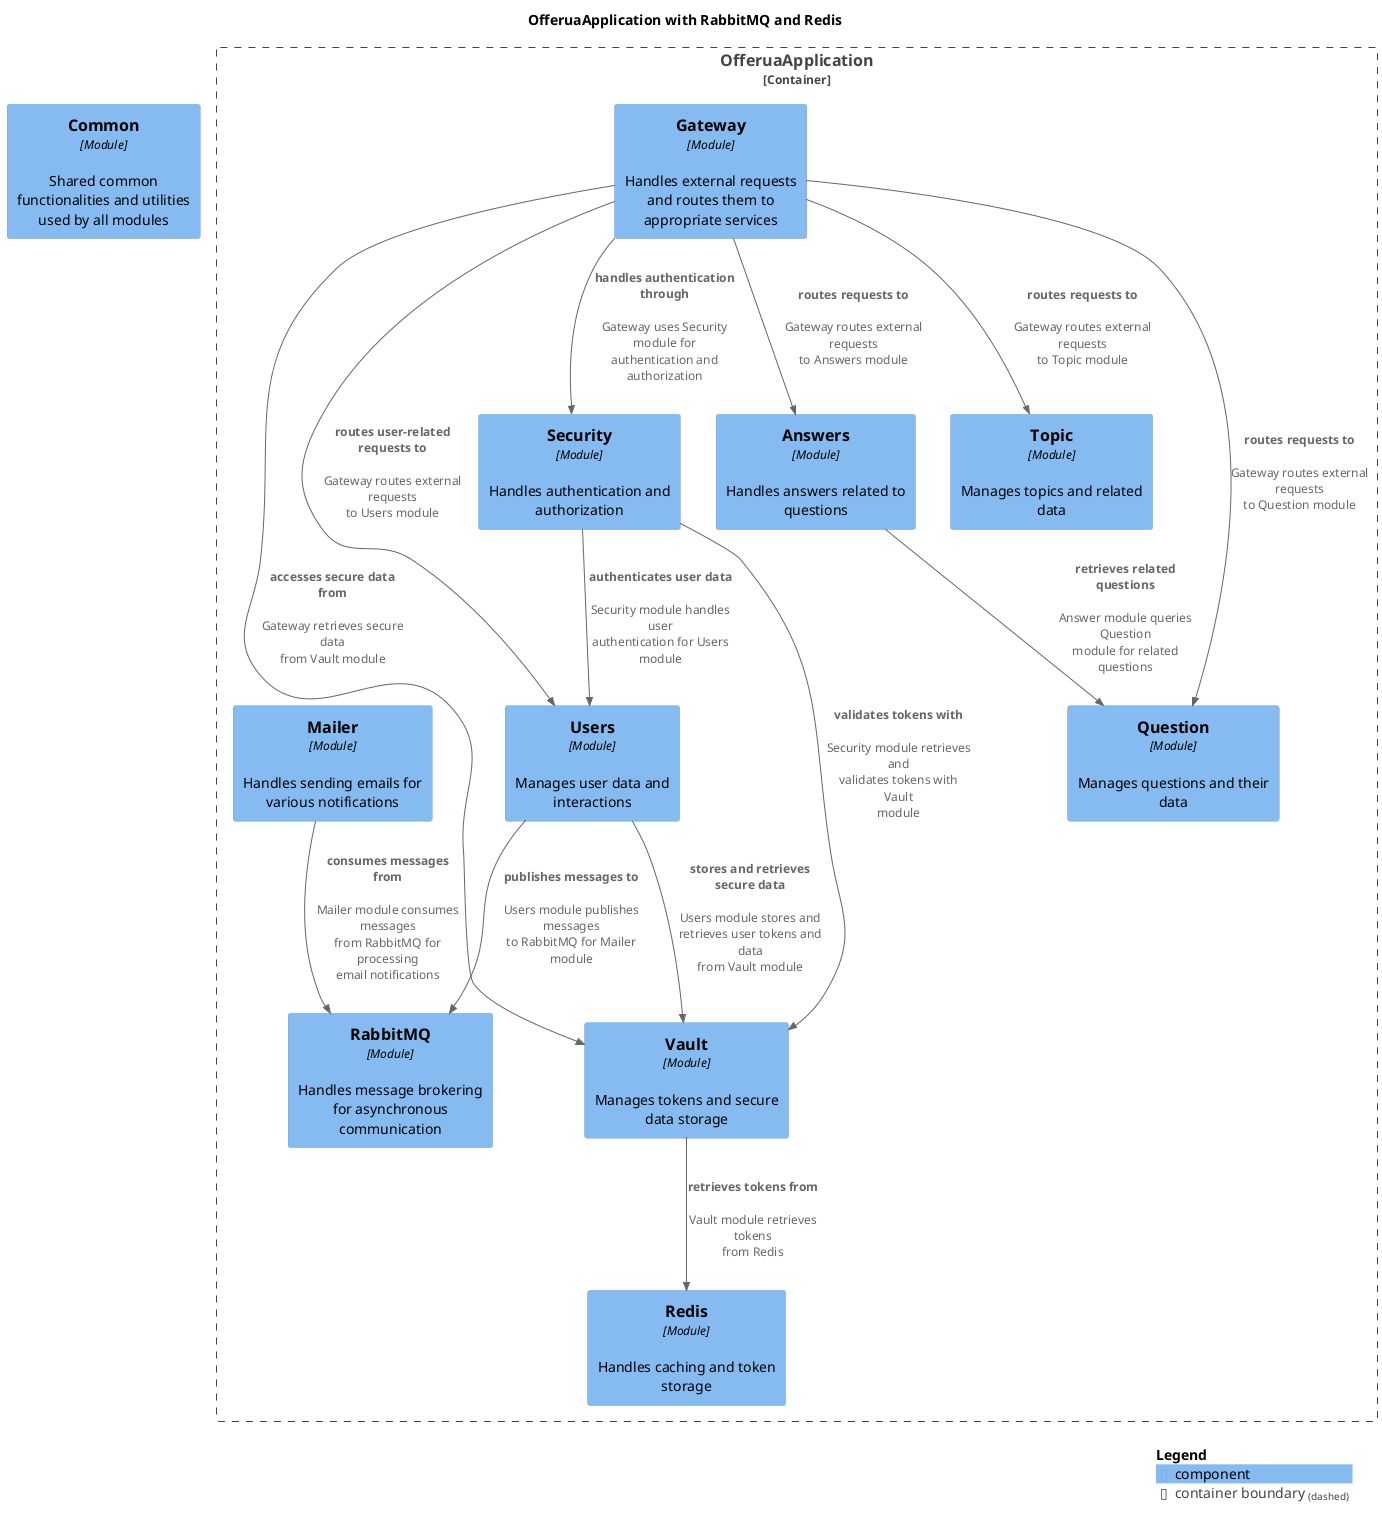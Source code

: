 @startuml
set separator none
title OfferuaApplication with RabbitMQ and Redis

top to bottom direction

!include <C4/C4>
!include <C4/C4_Context>
!include <C4/C4_Component>

Container_Boundary("OfferuaApplication.OfferuaApplication_boundary", "OfferuaApplication", $tags="") {
  Component(OfferuaApplication.OfferuaApplication.Gateway, "Gateway", $techn="Module", $descr="Handles external requests and routes them to appropriate services")
  Component(OfferuaApplication.OfferuaApplication.Vault, "Vault", $techn="Module", $descr="Manages tokens and secure data storage")
  Component(OfferuaApplication.OfferuaApplication.Security, "Security", $techn="Module", $descr="Handles authentication and authorization")
  Component(OfferuaApplication.OfferuaApplication.Question, "Question", $techn="Module", $descr="Manages questions and their data")
  Component(OfferuaApplication.OfferuaApplication.Answers, "Answers", $techn="Module", $descr="Handles answers related to questions")
  Component(OfferuaApplication.OfferuaApplication.Topic, "Topic", $techn="Module", $descr="Manages topics and related data")
  Component(OfferuaApplication.OfferuaApplication.Mailer, "Mailer", $techn="Module", $descr="Handles sending emails for various notifications")
  Component(OfferuaApplication.OfferuaApplication.Users, "Users", $techn="Module", $descr="Manages user data and interactions")
  Component(OfferuaApplication.OfferuaApplication.RabbitMQ, "RabbitMQ", $techn="Module", $descr="Handles message brokering for asynchronous communication")
  Component(OfferuaApplication.OfferuaApplication.Redis, "Redis", $techn="Module", $descr="Handles caching and token storage")
}

Rel(OfferuaApplication.OfferuaApplication.Answers, OfferuaApplication.OfferuaApplication.Question, "retrieves related questions", $descr="Answer module queries Question module for related questions")
Rel(OfferuaApplication.OfferuaApplication.Gateway, OfferuaApplication.OfferuaApplication.Answers, "routes requests to", $descr="Gateway routes external requests to Answers module")
Rel(OfferuaApplication.OfferuaApplication.Gateway, OfferuaApplication.OfferuaApplication.Security, "handles authentication through", $descr="Gateway uses Security module for authentication and authorization")
Rel(OfferuaApplication.OfferuaApplication.Gateway, OfferuaApplication.OfferuaApplication.Topic, "routes requests to", $descr="Gateway routes external requests to Topic module")
Rel(OfferuaApplication.OfferuaApplication.Gateway, OfferuaApplication.OfferuaApplication.Question, "routes requests to", $descr="Gateway routes external requests to Question module")
Rel(OfferuaApplication.OfferuaApplication.Gateway, OfferuaApplication.OfferuaApplication.Vault, "accesses secure data from", $descr="Gateway retrieves secure data from Vault module")
Rel(OfferuaApplication.OfferuaApplication.Gateway, OfferuaApplication.OfferuaApplication.Users, "routes user-related requests to", $descr="Gateway routes external requests to Users module")
Rel(OfferuaApplication.OfferuaApplication.Security, OfferuaApplication.OfferuaApplication.Vault, "validates tokens with", $descr="Security module retrieves and validates tokens with Vault module")
Rel(OfferuaApplication.OfferuaApplication.Security, OfferuaApplication.OfferuaApplication.Users, "authenticates user data", $descr="Security module handles user authentication for Users module")
Rel(OfferuaApplication.OfferuaApplication.Users, OfferuaApplication.OfferuaApplication.Vault, "stores and retrieves secure data", $descr="Users module stores and retrieves user tokens and data from Vault module")

Rel(OfferuaApplication.OfferuaApplication.Users, OfferuaApplication.OfferuaApplication.RabbitMQ, "publishes messages to", $descr="Users module publishes messages to RabbitMQ for Mailer module")
Rel(OfferuaApplication.OfferuaApplication.Mailer, OfferuaApplication.OfferuaApplication.RabbitMQ, "consumes messages from", $descr="Mailer module consumes messages from RabbitMQ for processing email notifications")

Rel(OfferuaApplication.OfferuaApplication.Vault, OfferuaApplication.OfferuaApplication.Redis, "retrieves tokens from", $descr="Vault module retrieves tokens from Redis")

Component(OfferuaApplication.Common, "Common", $techn="Module", $descr="Shared common functionalities and utilities used by all modules")

}

SHOW_LEGEND(true)
@enduml